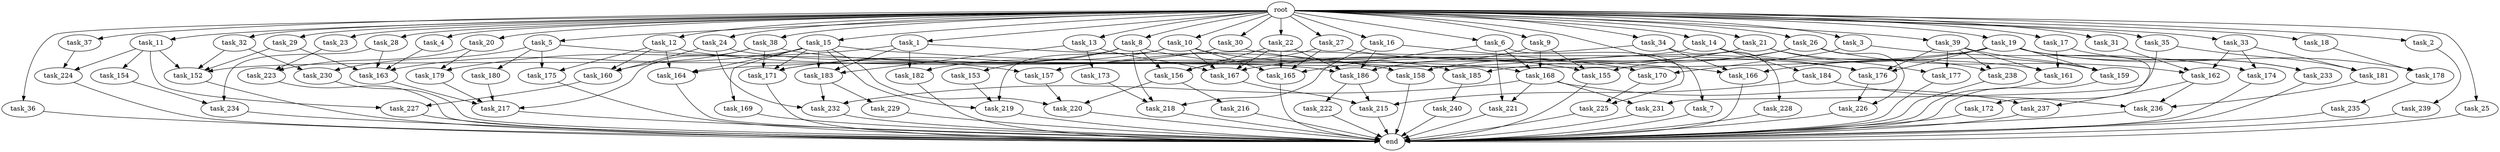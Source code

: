 digraph G {
  task_217 [size="2731599200.256000"];
  task_12 [size="2.048000"];
  task_152 [size="3401614098.432000"];
  task_160 [size="4535485464.576000"];
  task_29 [size="2.048000"];
  task_36 [size="2.048000"];
  task_19 [size="2.048000"];
  task_180 [size="429496729.600000"];
  root [size="0.000000"];
  task_10 [size="2.048000"];
  task_168 [size="2302102470.656000"];
  task_18 [size="2.048000"];
  task_219 [size="1322849927.168000"];
  task_183 [size="1546188226.560000"];
  task_161 [size="652835028.992000"];
  task_215 [size="1941325217.792000"];
  task_154 [size="1099511627.776000"];
  task_33 [size="2.048000"];
  task_235 [size="1717986918.400000"];
  task_234 [size="429496729.600000"];
  task_22 [size="2.048000"];
  task_15 [size="2.048000"];
  task_5 [size="2.048000"];
  end [size="0.000000"];
  task_228 [size="841813590.016000"];
  task_155 [size="1666447310.848000"];
  task_169 [size="429496729.600000"];
  task_167 [size="1683627180.032000"];
  task_218 [size="3178275799.040000"];
  task_14 [size="2.048000"];
  task_21 [size="2.048000"];
  task_38 [size="2.048000"];
  task_16 [size="2.048000"];
  task_222 [size="154618822.656000"];
  task_7 [size="2.048000"];
  task_24 [size="2.048000"];
  task_227 [size="1374389534.720000"];
  task_225 [size="309237645.312000"];
  task_221 [size="1254130450.432000"];
  task_26 [size="2.048000"];
  task_177 [size="223338299.392000"];
  task_239 [size="841813590.016000"];
  task_220 [size="566935683.072000"];
  task_158 [size="343597383.680000"];
  task_229 [size="1717986918.400000"];
  task_30 [size="2.048000"];
  task_39 [size="2.048000"];
  task_172 [size="429496729.600000"];
  task_164 [size="2576980377.600000"];
  task_226 [size="1460288880.640000"];
  task_174 [size="1717986918.400000"];
  task_171 [size="3968549781.504000"];
  task_165 [size="996432412.672000"];
  task_179 [size="704374636.544000"];
  task_175 [size="2147483648.000000"];
  task_27 [size="2.048000"];
  task_223 [size="2147483648.000000"];
  task_237 [size="2491081031.680000"];
  task_231 [size="1254130450.432000"];
  task_17 [size="2.048000"];
  task_166 [size="1700807049.216000"];
  task_31 [size="2.048000"];
  task_170 [size="687194767.360000"];
  task_2 [size="2.048000"];
  task_216 [size="68719476.736000"];
  task_153 [size="1391569403.904000"];
  task_35 [size="2.048000"];
  task_3 [size="2.048000"];
  task_230 [size="2147483648.000000"];
  task_181 [size="1254130450.432000"];
  task_162 [size="2817498546.176000"];
  task_232 [size="3917010173.952000"];
  task_184 [size="429496729.600000"];
  task_8 [size="2.048000"];
  task_159 [size="1013612281.856000"];
  task_173 [size="841813590.016000"];
  task_28 [size="2.048000"];
  task_176 [size="2731599200.256000"];
  task_163 [size="1838246002.688000"];
  task_182 [size="893353197.568000"];
  task_233 [size="858993459.200000"];
  task_23 [size="2.048000"];
  task_224 [size="2199023255.552000"];
  task_6 [size="2.048000"];
  task_32 [size="2.048000"];
  task_20 [size="2.048000"];
  task_238 [size="223338299.392000"];
  task_9 [size="2.048000"];
  task_37 [size="2.048000"];
  task_236 [size="3539053051.904000"];
  task_1 [size="2.048000"];
  task_185 [size="2010044694.528000"];
  task_4 [size="2.048000"];
  task_156 [size="1614907703.296000"];
  task_186 [size="1752346656.768000"];
  task_34 [size="2.048000"];
  task_240 [size="1717986918.400000"];
  task_25 [size="2.048000"];
  task_157 [size="1271310319.616000"];
  task_178 [size="704374636.544000"];
  task_13 [size="2.048000"];
  task_11 [size="2.048000"];

  task_217 -> end [size="1.000000"];
  task_12 -> task_175 [size="838860800.000000"];
  task_12 -> task_168 [size="838860800.000000"];
  task_12 -> task_160 [size="838860800.000000"];
  task_12 -> task_164 [size="838860800.000000"];
  task_152 -> end [size="1.000000"];
  task_160 -> task_227 [size="134217728.000000"];
  task_29 -> task_163 [size="75497472.000000"];
  task_29 -> task_152 [size="75497472.000000"];
  task_36 -> end [size="1.000000"];
  task_19 -> task_166 [size="209715200.000000"];
  task_19 -> task_176 [size="209715200.000000"];
  task_19 -> task_178 [size="209715200.000000"];
  task_19 -> task_172 [size="209715200.000000"];
  task_19 -> task_164 [size="209715200.000000"];
  task_19 -> task_159 [size="209715200.000000"];
  task_19 -> task_233 [size="209715200.000000"];
  task_180 -> task_217 [size="75497472.000000"];
  root -> task_12 [size="1.000000"];
  root -> task_35 [size="1.000000"];
  root -> task_14 [size="1.000000"];
  root -> task_36 [size="1.000000"];
  root -> task_37 [size="1.000000"];
  root -> task_6 [size="1.000000"];
  root -> task_32 [size="1.000000"];
  root -> task_38 [size="1.000000"];
  root -> task_19 [size="1.000000"];
  root -> task_13 [size="1.000000"];
  root -> task_20 [size="1.000000"];
  root -> task_16 [size="1.000000"];
  root -> task_9 [size="1.000000"];
  root -> task_31 [size="1.000000"];
  root -> task_10 [size="1.000000"];
  root -> task_1 [size="1.000000"];
  root -> task_18 [size="1.000000"];
  root -> task_5 [size="1.000000"];
  root -> task_2 [size="1.000000"];
  root -> task_4 [size="1.000000"];
  root -> task_27 [size="1.000000"];
  root -> task_11 [size="1.000000"];
  root -> task_23 [size="1.000000"];
  root -> task_3 [size="1.000000"];
  root -> task_26 [size="1.000000"];
  root -> task_7 [size="1.000000"];
  root -> task_34 [size="1.000000"];
  root -> task_17 [size="1.000000"];
  root -> task_33 [size="1.000000"];
  root -> task_15 [size="1.000000"];
  root -> task_22 [size="1.000000"];
  root -> task_29 [size="1.000000"];
  root -> task_8 [size="1.000000"];
  root -> task_30 [size="1.000000"];
  root -> task_39 [size="1.000000"];
  root -> task_25 [size="1.000000"];
  root -> task_24 [size="1.000000"];
  root -> task_21 [size="1.000000"];
  root -> task_28 [size="1.000000"];
  task_10 -> task_155 [size="301989888.000000"];
  task_10 -> task_182 [size="301989888.000000"];
  task_10 -> task_165 [size="301989888.000000"];
  task_10 -> task_167 [size="301989888.000000"];
  task_10 -> task_219 [size="301989888.000000"];
  task_168 -> task_232 [size="536870912.000000"];
  task_168 -> task_221 [size="536870912.000000"];
  task_168 -> task_231 [size="536870912.000000"];
  task_168 -> task_237 [size="536870912.000000"];
  task_18 -> task_178 [size="134217728.000000"];
  task_219 -> end [size="1.000000"];
  task_183 -> task_232 [size="838860800.000000"];
  task_183 -> task_229 [size="838860800.000000"];
  task_161 -> end [size="1.000000"];
  task_215 -> end [size="1.000000"];
  task_154 -> task_234 [size="134217728.000000"];
  task_33 -> task_174 [size="536870912.000000"];
  task_33 -> task_181 [size="536870912.000000"];
  task_33 -> task_162 [size="536870912.000000"];
  task_235 -> end [size="1.000000"];
  task_234 -> end [size="1.000000"];
  task_22 -> task_156 [size="75497472.000000"];
  task_22 -> task_165 [size="75497472.000000"];
  task_22 -> task_167 [size="75497472.000000"];
  task_22 -> task_186 [size="75497472.000000"];
  task_15 -> task_163 [size="209715200.000000"];
  task_15 -> task_183 [size="209715200.000000"];
  task_15 -> task_220 [size="209715200.000000"];
  task_15 -> task_169 [size="209715200.000000"];
  task_15 -> task_166 [size="209715200.000000"];
  task_15 -> task_164 [size="209715200.000000"];
  task_15 -> task_219 [size="209715200.000000"];
  task_15 -> task_171 [size="209715200.000000"];
  task_5 -> task_180 [size="209715200.000000"];
  task_5 -> task_175 [size="209715200.000000"];
  task_5 -> task_230 [size="209715200.000000"];
  task_5 -> task_157 [size="209715200.000000"];
  task_228 -> end [size="1.000000"];
  task_155 -> end [size="1.000000"];
  task_169 -> end [size="1.000000"];
  task_167 -> task_215 [size="33554432.000000"];
  task_218 -> end [size="1.000000"];
  task_14 -> task_152 [size="209715200.000000"];
  task_14 -> task_184 [size="209715200.000000"];
  task_14 -> task_159 [size="209715200.000000"];
  task_21 -> task_158 [size="33554432.000000"];
  task_21 -> task_167 [size="33554432.000000"];
  task_21 -> task_238 [size="33554432.000000"];
  task_21 -> task_177 [size="33554432.000000"];
  task_38 -> task_217 [size="838860800.000000"];
  task_38 -> task_160 [size="838860800.000000"];
  task_38 -> task_176 [size="838860800.000000"];
  task_38 -> task_171 [size="838860800.000000"];
  task_16 -> task_170 [size="33554432.000000"];
  task_16 -> task_186 [size="33554432.000000"];
  task_16 -> task_218 [size="33554432.000000"];
  task_222 -> end [size="1.000000"];
  task_7 -> end [size="1.000000"];
  task_24 -> task_232 [size="536870912.000000"];
  task_24 -> task_160 [size="536870912.000000"];
  task_24 -> task_186 [size="536870912.000000"];
  task_227 -> end [size="1.000000"];
  task_225 -> end [size="1.000000"];
  task_221 -> end [size="1.000000"];
  task_26 -> task_155 [size="301989888.000000"];
  task_26 -> task_226 [size="301989888.000000"];
  task_26 -> task_185 [size="301989888.000000"];
  task_26 -> task_162 [size="301989888.000000"];
  task_177 -> end [size="1.000000"];
  task_239 -> end [size="1.000000"];
  task_220 -> end [size="1.000000"];
  task_158 -> end [size="1.000000"];
  task_229 -> end [size="1.000000"];
  task_30 -> task_176 [size="209715200.000000"];
  task_30 -> task_171 [size="209715200.000000"];
  task_39 -> task_177 [size="75497472.000000"];
  task_39 -> task_161 [size="75497472.000000"];
  task_39 -> task_176 [size="75497472.000000"];
  task_39 -> task_159 [size="75497472.000000"];
  task_39 -> task_238 [size="75497472.000000"];
  task_172 -> end [size="1.000000"];
  task_164 -> end [size="1.000000"];
  task_226 -> end [size="1.000000"];
  task_174 -> end [size="1.000000"];
  task_171 -> end [size="1.000000"];
  task_165 -> end [size="1.000000"];
  task_179 -> task_217 [size="209715200.000000"];
  task_175 -> end [size="1.000000"];
  task_27 -> task_156 [size="33554432.000000"];
  task_27 -> task_165 [size="33554432.000000"];
  task_27 -> task_161 [size="33554432.000000"];
  task_223 -> end [size="1.000000"];
  task_237 -> end [size="1.000000"];
  task_231 -> end [size="1.000000"];
  task_17 -> task_161 [size="209715200.000000"];
  task_17 -> task_233 [size="209715200.000000"];
  task_166 -> end [size="1.000000"];
  task_31 -> task_162 [size="536870912.000000"];
  task_170 -> task_225 [size="75497472.000000"];
  task_2 -> task_239 [size="411041792.000000"];
  task_216 -> end [size="1.000000"];
  task_153 -> task_219 [size="134217728.000000"];
  task_35 -> task_181 [size="75497472.000000"];
  task_35 -> task_231 [size="75497472.000000"];
  task_3 -> task_170 [size="301989888.000000"];
  task_3 -> task_174 [size="301989888.000000"];
  task_230 -> end [size="1.000000"];
  task_181 -> task_236 [size="209715200.000000"];
  task_162 -> task_236 [size="679477248.000000"];
  task_162 -> task_237 [size="679477248.000000"];
  task_232 -> end [size="1.000000"];
  task_184 -> task_236 [size="838860800.000000"];
  task_184 -> task_215 [size="838860800.000000"];
  task_8 -> task_156 [size="679477248.000000"];
  task_8 -> task_153 [size="679477248.000000"];
  task_8 -> task_218 [size="679477248.000000"];
  task_8 -> task_185 [size="679477248.000000"];
  task_8 -> task_171 [size="679477248.000000"];
  task_159 -> end [size="1.000000"];
  task_173 -> task_218 [size="838860800.000000"];
  task_28 -> task_163 [size="75497472.000000"];
  task_28 -> task_234 [size="75497472.000000"];
  task_176 -> task_226 [size="411041792.000000"];
  task_163 -> task_217 [size="209715200.000000"];
  task_182 -> end [size="1.000000"];
  task_233 -> end [size="1.000000"];
  task_23 -> task_223 [size="838860800.000000"];
  task_224 -> end [size="1.000000"];
  task_6 -> task_165 [size="75497472.000000"];
  task_6 -> task_168 [size="75497472.000000"];
  task_6 -> task_221 [size="75497472.000000"];
  task_6 -> task_225 [size="75497472.000000"];
  task_32 -> task_152 [size="838860800.000000"];
  task_32 -> task_230 [size="838860800.000000"];
  task_20 -> task_223 [size="209715200.000000"];
  task_20 -> task_179 [size="209715200.000000"];
  task_238 -> end [size="1.000000"];
  task_9 -> task_155 [size="209715200.000000"];
  task_9 -> task_168 [size="209715200.000000"];
  task_9 -> task_186 [size="209715200.000000"];
  task_37 -> task_224 [size="536870912.000000"];
  task_236 -> end [size="1.000000"];
  task_1 -> task_183 [size="134217728.000000"];
  task_1 -> task_158 [size="134217728.000000"];
  task_1 -> task_179 [size="134217728.000000"];
  task_1 -> task_182 [size="134217728.000000"];
  task_185 -> task_240 [size="838860800.000000"];
  task_4 -> task_163 [size="536870912.000000"];
  task_156 -> task_220 [size="33554432.000000"];
  task_156 -> task_216 [size="33554432.000000"];
  task_186 -> task_215 [size="75497472.000000"];
  task_186 -> task_222 [size="75497472.000000"];
  task_34 -> task_166 [size="411041792.000000"];
  task_34 -> task_228 [size="411041792.000000"];
  task_34 -> task_157 [size="411041792.000000"];
  task_240 -> end [size="1.000000"];
  task_25 -> end [size="1.000000"];
  task_157 -> task_220 [size="33554432.000000"];
  task_178 -> task_235 [size="838860800.000000"];
  task_13 -> task_183 [size="411041792.000000"];
  task_13 -> task_167 [size="411041792.000000"];
  task_13 -> task_173 [size="411041792.000000"];
  task_11 -> task_227 [size="536870912.000000"];
  task_11 -> task_152 [size="536870912.000000"];
  task_11 -> task_154 [size="536870912.000000"];
  task_11 -> task_224 [size="536870912.000000"];
}
